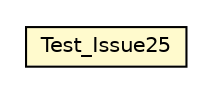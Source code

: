#!/usr/local/bin/dot
#
# Class diagram 
# Generated by UMLGraph version R5_6-24-gf6e263 (http://www.umlgraph.org/)
#

digraph G {
	edge [fontname="Helvetica",fontsize=10,labelfontname="Helvetica",labelfontsize=10];
	node [fontname="Helvetica",fontsize=10,shape=plaintext];
	nodesep=0.25;
	ranksep=0.5;
	// com.chrisdoyle.validation.tests.Test_Issue25
	c139 [label=<<table title="com.chrisdoyle.validation.tests.Test_Issue25" border="0" cellborder="1" cellspacing="0" cellpadding="2" port="p" bgcolor="lemonChiffon" href="./Test_Issue25.html">
		<tr><td><table border="0" cellspacing="0" cellpadding="1">
<tr><td align="center" balign="center"> Test_Issue25 </td></tr>
		</table></td></tr>
		</table>>, URL="./Test_Issue25.html", fontname="Helvetica", fontcolor="black", fontsize=10.0];
}

